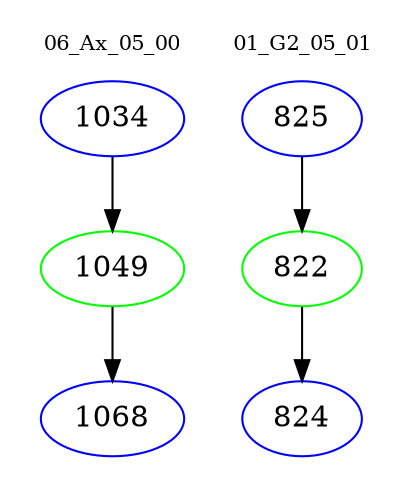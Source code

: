 digraph{
subgraph cluster_0 {
color = white
label = "06_Ax_05_00";
fontsize=10;
T0_1034 [label="1034", color="blue"]
T0_1034 -> T0_1049 [color="black"]
T0_1049 [label="1049", color="green"]
T0_1049 -> T0_1068 [color="black"]
T0_1068 [label="1068", color="blue"]
}
subgraph cluster_1 {
color = white
label = "01_G2_05_01";
fontsize=10;
T1_825 [label="825", color="blue"]
T1_825 -> T1_822 [color="black"]
T1_822 [label="822", color="green"]
T1_822 -> T1_824 [color="black"]
T1_824 [label="824", color="blue"]
}
}
